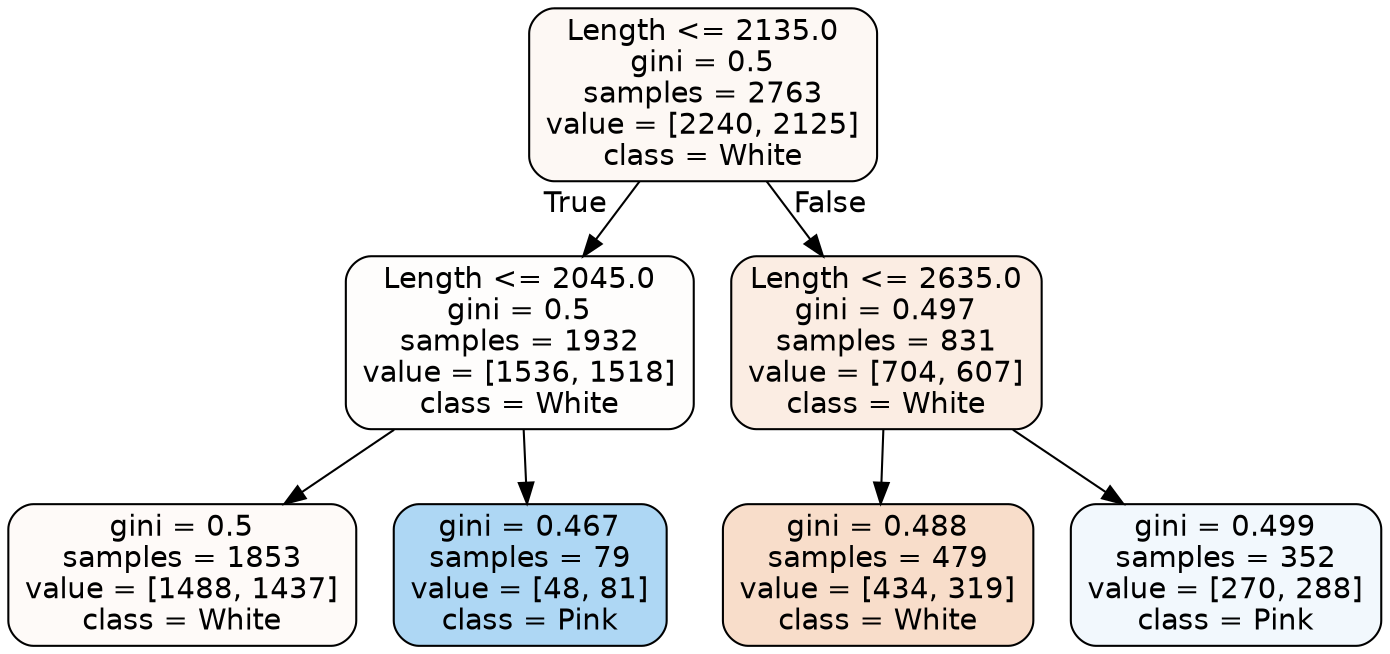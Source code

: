 digraph Tree {
node [shape=box, style="filled, rounded", color="black", fontname=helvetica] ;
edge [fontname=helvetica] ;
0 [label="Length <= 2135.0\ngini = 0.5\nsamples = 2763\nvalue = [2240, 2125]\nclass = White", fillcolor="#e581390d"] ;
1 [label="Length <= 2045.0\ngini = 0.5\nsamples = 1932\nvalue = [1536, 1518]\nclass = White", fillcolor="#e5813903"] ;
0 -> 1 [labeldistance=2.5, labelangle=45, headlabel="True"] ;
2 [label="gini = 0.5\nsamples = 1853\nvalue = [1488, 1437]\nclass = White", fillcolor="#e5813909"] ;
1 -> 2 ;
3 [label="gini = 0.467\nsamples = 79\nvalue = [48, 81]\nclass = Pink", fillcolor="#399de568"] ;
1 -> 3 ;
4 [label="Length <= 2635.0\ngini = 0.497\nsamples = 831\nvalue = [704, 607]\nclass = White", fillcolor="#e5813923"] ;
0 -> 4 [labeldistance=2.5, labelangle=-45, headlabel="False"] ;
5 [label="gini = 0.488\nsamples = 479\nvalue = [434, 319]\nclass = White", fillcolor="#e5813944"] ;
4 -> 5 ;
6 [label="gini = 0.499\nsamples = 352\nvalue = [270, 288]\nclass = Pink", fillcolor="#399de510"] ;
4 -> 6 ;
}